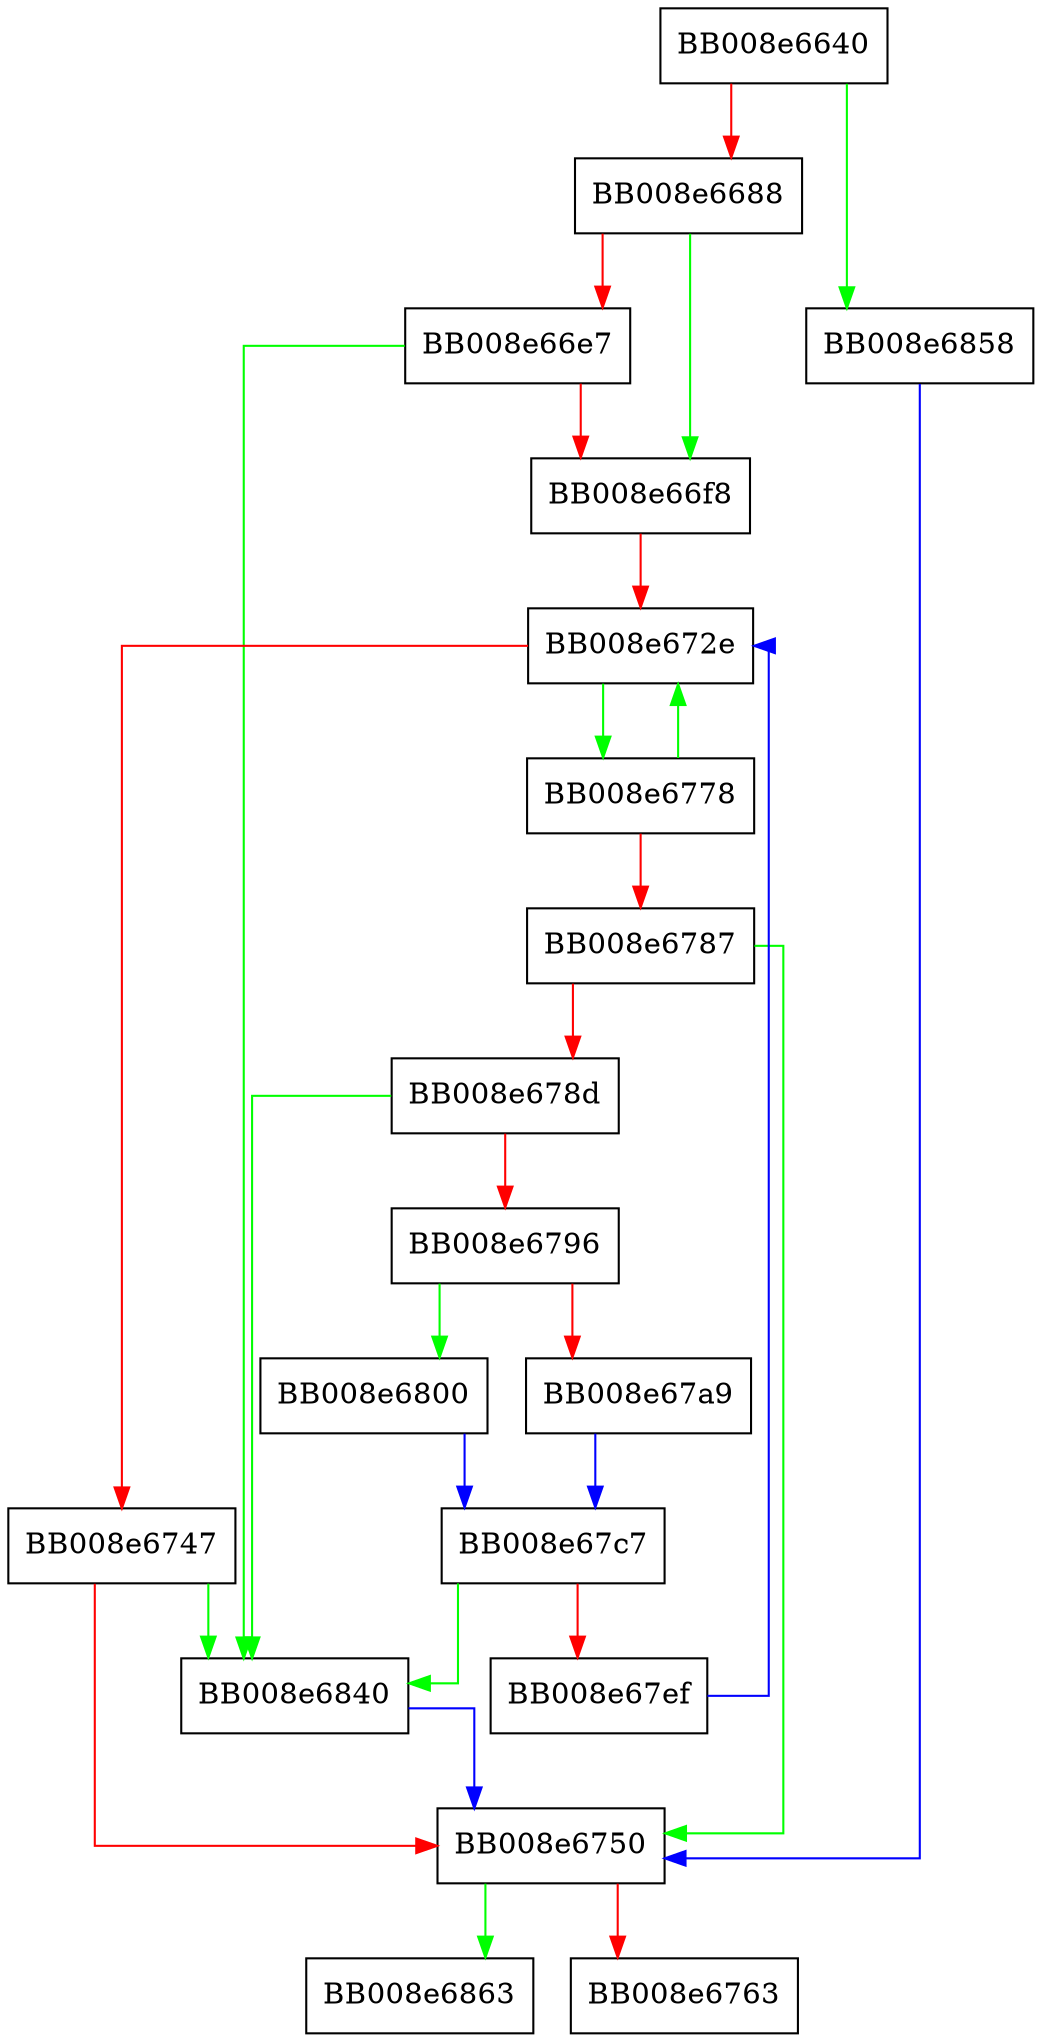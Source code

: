 digraph open_socket {
  node [shape="box"];
  graph [splines=ortho];
  BB008e6640 -> BB008e6858 [color="green"];
  BB008e6640 -> BB008e6688 [color="red"];
  BB008e6688 -> BB008e66f8 [color="green"];
  BB008e6688 -> BB008e66e7 [color="red"];
  BB008e66e7 -> BB008e6840 [color="green"];
  BB008e66e7 -> BB008e66f8 [color="red"];
  BB008e66f8 -> BB008e672e [color="red"];
  BB008e672e -> BB008e6778 [color="green"];
  BB008e672e -> BB008e6747 [color="red"];
  BB008e6747 -> BB008e6840 [color="green"];
  BB008e6747 -> BB008e6750 [color="red"];
  BB008e6750 -> BB008e6863 [color="green"];
  BB008e6750 -> BB008e6763 [color="red"];
  BB008e6778 -> BB008e672e [color="green"];
  BB008e6778 -> BB008e6787 [color="red"];
  BB008e6787 -> BB008e6750 [color="green"];
  BB008e6787 -> BB008e678d [color="red"];
  BB008e678d -> BB008e6840 [color="green"];
  BB008e678d -> BB008e6796 [color="red"];
  BB008e6796 -> BB008e6800 [color="green"];
  BB008e6796 -> BB008e67a9 [color="red"];
  BB008e67a9 -> BB008e67c7 [color="blue"];
  BB008e67c7 -> BB008e6840 [color="green"];
  BB008e67c7 -> BB008e67ef [color="red"];
  BB008e67ef -> BB008e672e [color="blue"];
  BB008e6800 -> BB008e67c7 [color="blue"];
  BB008e6840 -> BB008e6750 [color="blue"];
  BB008e6858 -> BB008e6750 [color="blue"];
}
